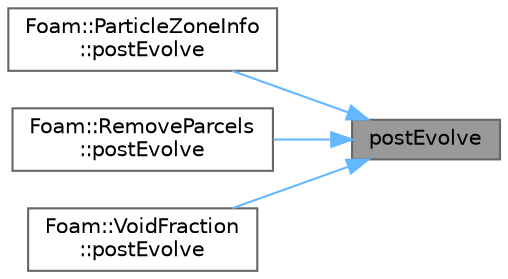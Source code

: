 digraph "postEvolve"
{
 // LATEX_PDF_SIZE
  bgcolor="transparent";
  edge [fontname=Helvetica,fontsize=10,labelfontname=Helvetica,labelfontsize=10];
  node [fontname=Helvetica,fontsize=10,shape=box,height=0.2,width=0.4];
  rankdir="RL";
  Node1 [id="Node000001",label="postEvolve",height=0.2,width=0.4,color="gray40", fillcolor="grey60", style="filled", fontcolor="black",tooltip=" "];
  Node1 -> Node2 [id="edge1_Node000001_Node000002",dir="back",color="steelblue1",style="solid",tooltip=" "];
  Node2 [id="Node000002",label="Foam::ParticleZoneInfo\l::postEvolve",height=0.2,width=0.4,color="grey40", fillcolor="white", style="filled",URL="$classFoam_1_1ParticleZoneInfo.html#a9f8e6095c3ddcbe1f1c2afcfcf5acfce",tooltip=" "];
  Node1 -> Node3 [id="edge2_Node000001_Node000003",dir="back",color="steelblue1",style="solid",tooltip=" "];
  Node3 [id="Node000003",label="Foam::RemoveParcels\l::postEvolve",height=0.2,width=0.4,color="grey40", fillcolor="white", style="filled",URL="$classFoam_1_1RemoveParcels.html#a9f8e6095c3ddcbe1f1c2afcfcf5acfce",tooltip=" "];
  Node1 -> Node4 [id="edge3_Node000001_Node000004",dir="back",color="steelblue1",style="solid",tooltip=" "];
  Node4 [id="Node000004",label="Foam::VoidFraction\l::postEvolve",height=0.2,width=0.4,color="grey40", fillcolor="white", style="filled",URL="$classFoam_1_1VoidFraction.html#a9f8e6095c3ddcbe1f1c2afcfcf5acfce",tooltip=" "];
}

